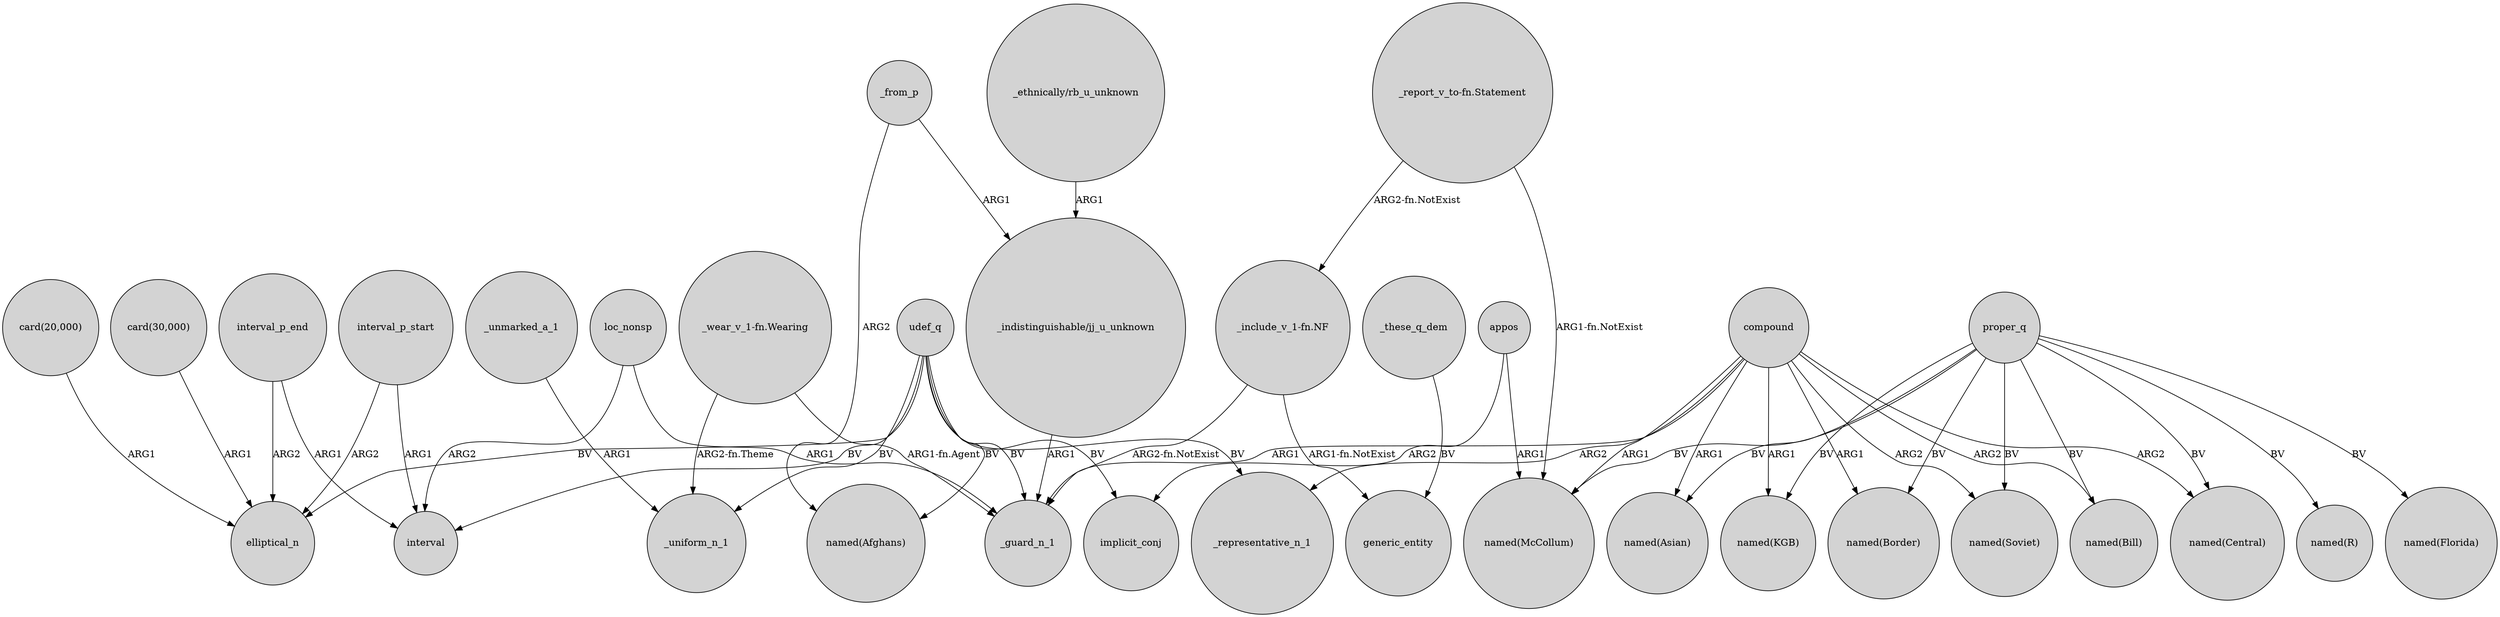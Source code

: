 digraph {
	node [shape=circle style=filled]
	_these_q_dem -> generic_entity [label=BV]
	_from_p -> "named(Afghans)" [label=ARG2]
	loc_nonsp -> interval [label=ARG2]
	_from_p -> "_indistinguishable/jj_u_unknown" [label=ARG1]
	"_include_v_1-fn.NF" -> _guard_n_1 [label="ARG2-fn.NotExist"]
	udef_q -> elliptical_n [label=BV]
	udef_q -> "named(Afghans)" [label=BV]
	compound -> "named(Central)" [label=ARG2]
	"_wear_v_1-fn.Wearing" -> _uniform_n_1 [label="ARG2-fn.Theme"]
	proper_q -> "named(Florida)" [label=BV]
	compound -> "named(KGB)" [label=ARG1]
	proper_q -> "named(KGB)" [label=BV]
	proper_q -> "named(Bill)" [label=BV]
	interval_p_end -> elliptical_n [label=ARG2]
	appos -> "named(McCollum)" [label=ARG1]
	udef_q -> _uniform_n_1 [label=BV]
	"_indistinguishable/jj_u_unknown" -> _guard_n_1 [label=ARG1]
	appos -> implicit_conj [label=ARG2]
	interval_p_start -> elliptical_n [label=ARG2]
	"_ethnically/rb_u_unknown" -> "_indistinguishable/jj_u_unknown" [label=ARG1]
	udef_q -> implicit_conj [label=BV]
	proper_q -> "named(Soviet)" [label=BV]
	"card(30,000)" -> elliptical_n [label=ARG1]
	compound -> "named(McCollum)" [label=ARG1]
	compound -> _representative_n_1 [label=ARG2]
	"_report_v_to-fn.Statement" -> "named(McCollum)" [label="ARG1-fn.NotExist"]
	"_report_v_to-fn.Statement" -> "_include_v_1-fn.NF" [label="ARG2-fn.NotExist"]
	compound -> "named(Asian)" [label=ARG1]
	interval_p_start -> interval [label=ARG1]
	compound -> _guard_n_1 [label=ARG1]
	proper_q -> "named(Central)" [label=BV]
	"card(20,000)" -> elliptical_n [label=ARG1]
	"_include_v_1-fn.NF" -> generic_entity [label="ARG1-fn.NotExist"]
	compound -> "named(Soviet)" [label=ARG2]
	compound -> "named(Bill)" [label=ARG2]
	udef_q -> _representative_n_1 [label=BV]
	interval_p_end -> interval [label=ARG1]
	compound -> "named(Border)" [label=ARG1]
	"_wear_v_1-fn.Wearing" -> _guard_n_1 [label="ARG1-fn.Agent"]
	proper_q -> "named(R)" [label=BV]
	udef_q -> _guard_n_1 [label=BV]
	proper_q -> "named(McCollum)" [label=BV]
	proper_q -> "named(Border)" [label=BV]
	proper_q -> "named(Asian)" [label=BV]
	_unmarked_a_1 -> _uniform_n_1 [label=ARG1]
	udef_q -> interval [label=BV]
	loc_nonsp -> _guard_n_1 [label=ARG1]
}
